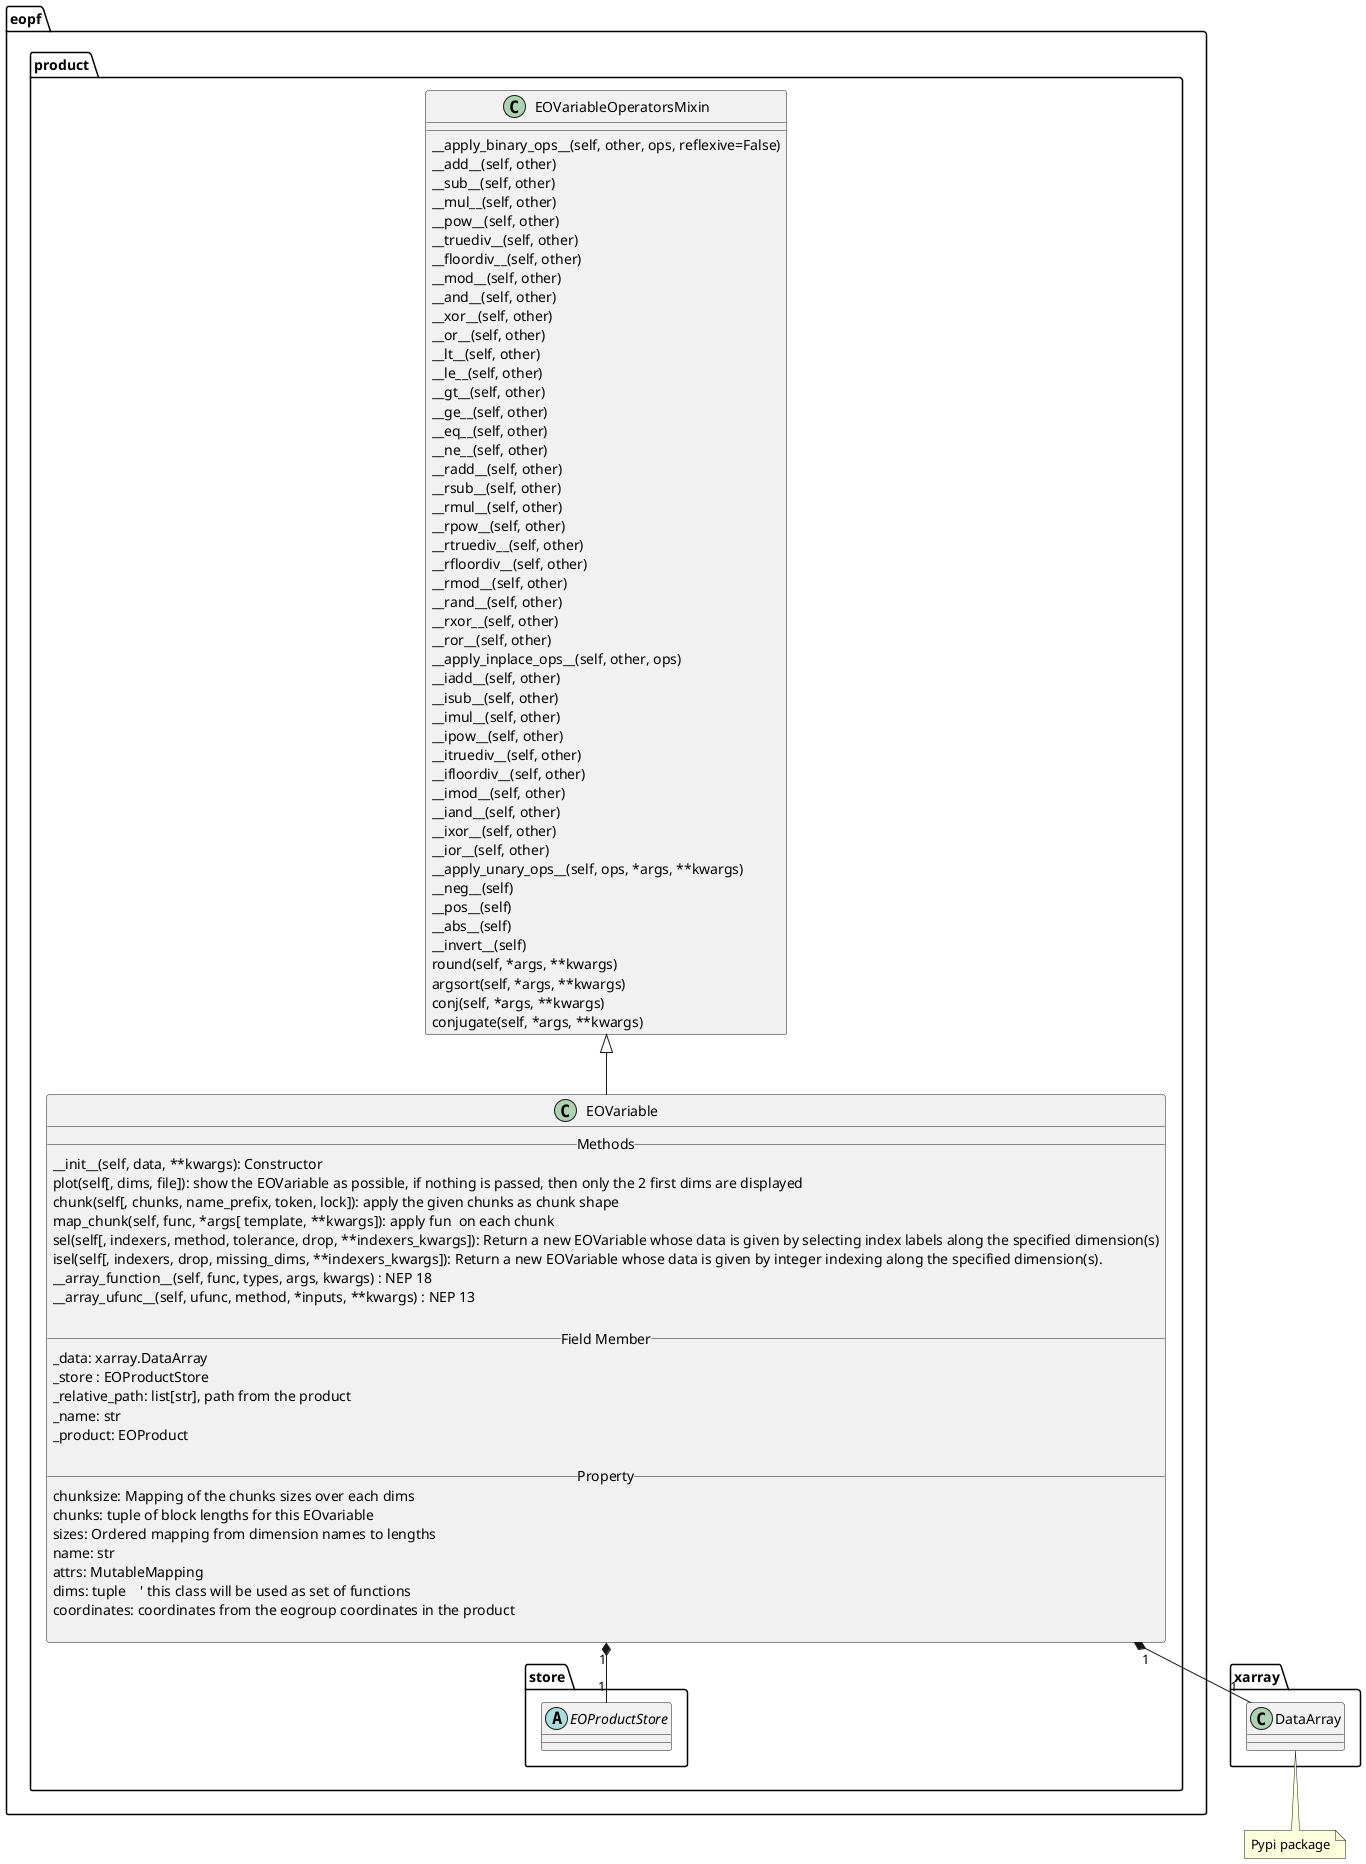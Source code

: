 @startuml
package "eopf.product" {

    class EOVariableOperatorsMixin {
        __apply_binary_ops__(self, other, ops, reflexive=False)
        __add__(self, other)
        __sub__(self, other)
        __mul__(self, other)
        __pow__(self, other)
        __truediv__(self, other)
        __floordiv__(self, other)
        __mod__(self, other)
        __and__(self, other)
        __xor__(self, other)
        __or__(self, other)
        __lt__(self, other)
        __le__(self, other)
        __gt__(self, other)
        __ge__(self, other)
        __eq__(self, other)
        __ne__(self, other)
        __radd__(self, other)
        __rsub__(self, other)
        __rmul__(self, other)
        __rpow__(self, other)
        __rtruediv__(self, other)
        __rfloordiv__(self, other)
        __rmod__(self, other)
        __rand__(self, other)
        __rxor__(self, other)
        __ror__(self, other)
        __apply_inplace_ops__(self, other, ops)
        __iadd__(self, other)
        __isub__(self, other)
        __imul__(self, other)
        __ipow__(self, other)
        __itruediv__(self, other)
        __ifloordiv__(self, other)
        __imod__(self, other)
        __iand__(self, other)
        __ixor__(self, other)
        __ior__(self, other)
        __apply_unary_ops__(self, ops, *args, **kwargs)
        __neg__(self)
        __pos__(self)
        __abs__(self)
        __invert__(self)
        round(self, *args, **kwargs)
        argsort(self, *args, **kwargs)
        conj(self, *args, **kwargs)
        conjugate(self, *args, **kwargs)
    }

    class EOVariable {
        __Methods__
        __init__(self, data, **kwargs): Constructor
        plot(self[, dims, file]): show the EOVariable as possible, if nothing is passed, then only the 2 first dims are displayed
        chunk(self[, chunks, name_prefix, token, lock]): apply the given chunks as chunk shape
        map_chunk(self, func, *args[ template, **kwargs]): apply fun  on each chunk
        sel(self[, indexers, method, tolerance, drop, **indexers_kwargs]): Return a new EOVariable whose data is given by selecting index labels along the specified dimension(s)
        isel(self[, indexers, drop, missing_dims, **indexers_kwargs]): Return a new EOVariable whose data is given by integer indexing along the specified dimension(s).
        __array_function__(self, func, types, args, kwargs) : NEP 18
        __array_ufunc__(self, ufunc, method, *inputs, **kwargs) : NEP 13

        __ Field Member __
        _data: xarray.DataArray
        _store : EOProductStore
        _relative_path: list[str], path from the product
        _name: str
        _product: EOProduct

        __Property__
        chunksize: Mapping of the chunks sizes over each dims
        chunks: tuple of block lengths for this EOvariable
        sizes: Ordered mapping from dimension names to lengths
        name: str
        attrs: MutableMapping
        dims: tuple    ' this class will be used as set of functions
        coordinates: coordinates from the eogroup coordinates in the product
    ' that giving access to the EOProducts
    ' just a design class and all methods should be available
    ' at the parent module level.

    }

    package store
    {
        ' inspired by fsspec.spec.AbstractFileSystem
        abstract EOProductStore
    }

    EOVariableOperatorsMixin <|-- EOVariable

    EOVariable "1" *-- "1" EOProductStore
}

package xarray {
    class DataArray
}
note bottom: Pypi package

' package collections.abc {
'     abstract MutableMapping
'     abstract Mapping
'     MutableMapping --|> Mapping
' }
' note bottom: Python legacy module

' EOVariable --|> MutableMapping

EOVariable "1" *-- "1" DataArray

@enduml
